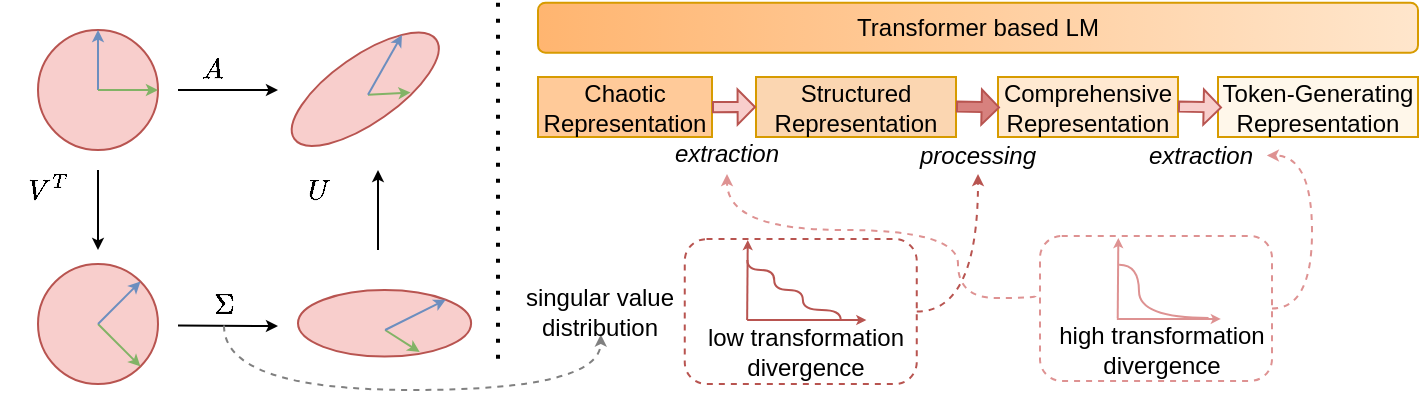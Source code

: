 <mxfile version="26.0.5">
  <diagram name="第 1 页" id="VQn5W2BCL7Dk8HYHTB_C">
    <mxGraphModel dx="925" dy="476" grid="1" gridSize="10" guides="1" tooltips="1" connect="1" arrows="1" fold="1" page="1" pageScale="1" pageWidth="827" pageHeight="1169" math="1" shadow="0">
      <root>
        <mxCell id="0" />
        <mxCell id="1" parent="0" />
        <mxCell id="j3C7fKV0iampDi246UAi-41" style="rounded=0;orthogonalLoop=1;jettySize=auto;html=1;endSize=3;strokeColor=#000000;" parent="1" edge="1">
          <mxGeometry relative="1" as="geometry">
            <mxPoint x="200" y="250" as="targetPoint" />
            <mxPoint x="150" y="250" as="sourcePoint" />
          </mxGeometry>
        </mxCell>
        <mxCell id="j3C7fKV0iampDi246UAi-43" style="rounded=0;orthogonalLoop=1;jettySize=auto;html=1;endSize=3;strokeColor=#000000;fontColor=#000000;" parent="1" edge="1">
          <mxGeometry relative="1" as="geometry">
            <mxPoint x="110" y="290" as="sourcePoint" />
            <mxPoint x="110" y="330" as="targetPoint" />
          </mxGeometry>
        </mxCell>
        <mxCell id="j3C7fKV0iampDi246UAi-6" value="" style="ellipse;whiteSpace=wrap;html=1;aspect=fixed;fillColor=#f8cecc;strokeColor=#b85450;" parent="1" vertex="1">
          <mxGeometry x="80" y="220" width="60" height="60" as="geometry" />
        </mxCell>
        <mxCell id="j3C7fKV0iampDi246UAi-12" value="" style="group" parent="1" vertex="1" connectable="0">
          <mxGeometry x="110" y="220" width="30" height="30" as="geometry" />
        </mxCell>
        <mxCell id="j3C7fKV0iampDi246UAi-10" value="" style="endArrow=classic;html=1;rounded=0;endSize=3;strokeColor=#6c8ebf;fillColor=#dae8fc;" parent="j3C7fKV0iampDi246UAi-12" edge="1">
          <mxGeometry width="50" height="50" relative="1" as="geometry">
            <mxPoint y="30" as="sourcePoint" />
            <mxPoint as="targetPoint" />
          </mxGeometry>
        </mxCell>
        <mxCell id="j3C7fKV0iampDi246UAi-11" value="" style="endArrow=classic;html=1;rounded=1;startSize=6;endSize=3;strokeColor=#82b366;curved=0;fillColor=#d5e8d4;" parent="1" edge="1">
          <mxGeometry width="50" height="50" relative="1" as="geometry">
            <mxPoint x="110" y="250" as="sourcePoint" />
            <mxPoint x="140" y="250" as="targetPoint" />
          </mxGeometry>
        </mxCell>
        <mxCell id="j3C7fKV0iampDi246UAi-40" value="" style="group;fillColor=none;" parent="1" vertex="1" connectable="0">
          <mxGeometry x="210.0" y="350" width="86.56" height="33.28" as="geometry" />
        </mxCell>
        <mxCell id="j3C7fKV0iampDi246UAi-7" value="" style="ellipse;whiteSpace=wrap;html=1;rotation=90;fillColor=#f8cecc;strokeColor=#b85450;" parent="j3C7fKV0iampDi246UAi-40" vertex="1">
          <mxGeometry x="26.64" y="-26.64" width="33.28" height="86.56" as="geometry" />
        </mxCell>
        <mxCell id="j3C7fKV0iampDi246UAi-25" value="" style="endArrow=classic;html=1;rounded=0;startSize=6;endSize=3;strokeColor=#82b366;entryX=0.931;entryY=0.297;entryDx=0;entryDy=0;entryPerimeter=0;fillColor=#d5e8d4;" parent="j3C7fKV0iampDi246UAi-40" target="j3C7fKV0iampDi246UAi-7" edge="1">
          <mxGeometry width="50" height="50" relative="1" as="geometry">
            <mxPoint x="43.56" y="20" as="sourcePoint" />
            <mxPoint x="51.702" y="33.442" as="targetPoint" />
          </mxGeometry>
        </mxCell>
        <mxCell id="j3C7fKV0iampDi246UAi-26" value="" style="endArrow=classic;html=1;rounded=0;endSize=3;strokeColor=#6c8ebf;entryX=0;entryY=0;entryDx=0;entryDy=0;fillColor=#dae8fc;" parent="j3C7fKV0iampDi246UAi-40" target="j3C7fKV0iampDi246UAi-7" edge="1">
          <mxGeometry width="50" height="50" relative="1" as="geometry">
            <mxPoint x="43.56" y="20" as="sourcePoint" />
            <mxPoint x="62.56" y="4" as="targetPoint" />
          </mxGeometry>
        </mxCell>
        <mxCell id="j3C7fKV0iampDi246UAi-42" value="$$A$$" style="text;html=1;align=center;verticalAlign=middle;whiteSpace=wrap;rounded=0;" parent="1" vertex="1">
          <mxGeometry x="154" y="230" width="26" height="20" as="geometry" />
        </mxCell>
        <mxCell id="j3C7fKV0iampDi246UAi-44" value="$$V^T$$" style="text;html=1;align=center;verticalAlign=middle;whiteSpace=wrap;rounded=0;fontColor=#000000;" parent="1" vertex="1">
          <mxGeometry x="70" y="290" width="30" height="20" as="geometry" />
        </mxCell>
        <mxCell id="j3C7fKV0iampDi246UAi-46" style="rounded=0;orthogonalLoop=1;jettySize=auto;html=1;strokeColor=#000000;endSize=3;fontColor=#000000;" parent="1" edge="1">
          <mxGeometry relative="1" as="geometry">
            <mxPoint x="200" y="368" as="targetPoint" />
            <mxPoint x="150" y="367.75" as="sourcePoint" />
          </mxGeometry>
        </mxCell>
        <mxCell id="I8N-EgYsibA7o2kJmNWz-29" style="edgeStyle=orthogonalEdgeStyle;rounded=0;orthogonalLoop=1;jettySize=auto;html=1;entryX=0.5;entryY=1;entryDx=0;entryDy=0;dashed=1;fillColor=#f8cecc;strokeColor=#808080;curved=1;endSize=3;" edge="1" parent="1" source="j3C7fKV0iampDi246UAi-47" target="j3C7fKV0iampDi246UAi-114">
          <mxGeometry relative="1" as="geometry">
            <Array as="points">
              <mxPoint x="173" y="400" />
              <mxPoint x="361" y="400" />
            </Array>
          </mxGeometry>
        </mxCell>
        <mxCell id="j3C7fKV0iampDi246UAi-47" value="$$\Sigma$$" style="text;html=1;align=center;verticalAlign=middle;whiteSpace=wrap;rounded=0;fontColor=#000000;" parent="1" vertex="1">
          <mxGeometry x="160" y="347" width="26" height="20.75" as="geometry" />
        </mxCell>
        <mxCell id="j3C7fKV0iampDi246UAi-48" style="rounded=0;orthogonalLoop=1;jettySize=auto;html=1;endArrow=none;endFill=0;startArrow=classic;startFill=1;endSize=3;strokeColor=#000000;startSize=3;fontColor=#000000;" parent="1" edge="1">
          <mxGeometry relative="1" as="geometry">
            <mxPoint x="250" y="290" as="sourcePoint" />
            <mxPoint x="250" y="330" as="targetPoint" />
          </mxGeometry>
        </mxCell>
        <mxCell id="j3C7fKV0iampDi246UAi-49" value="$$U$$" style="text;html=1;align=center;verticalAlign=middle;whiteSpace=wrap;rounded=0;fontColor=#000000;" parent="1" vertex="1">
          <mxGeometry x="210" y="290" width="20" height="20" as="geometry" />
        </mxCell>
        <mxCell id="j3C7fKV0iampDi246UAi-50" value="" style="endArrow=none;dashed=1;html=1;dashPattern=1 3;strokeWidth=2;rounded=0;" parent="1" edge="1">
          <mxGeometry width="50" height="50" relative="1" as="geometry">
            <mxPoint x="310" y="206.36" as="sourcePoint" />
            <mxPoint x="310" y="385.61" as="targetPoint" />
          </mxGeometry>
        </mxCell>
        <mxCell id="j3C7fKV0iampDi246UAi-51" value="Transformer based LM" style="rounded=1;whiteSpace=wrap;html=1;fillColor=#ffe6cc;strokeColor=#d79b00;gradientColor=#FFB570;gradientDirection=west;" parent="1" vertex="1">
          <mxGeometry x="330" y="206.36" width="440" height="25" as="geometry" />
        </mxCell>
        <mxCell id="j3C7fKV0iampDi246UAi-52" value="Chaotic Representation" style="text;html=1;align=center;verticalAlign=middle;whiteSpace=wrap;rounded=0;fillColor=#FFCA99;strokeColor=#d79b00;" parent="1" vertex="1">
          <mxGeometry x="330" y="243.5" width="87" height="30" as="geometry" />
        </mxCell>
        <mxCell id="j3C7fKV0iampDi246UAi-53" value="Token-Generating Representation" style="text;html=1;align=center;verticalAlign=middle;whiteSpace=wrap;rounded=0;fillColor=#FFF7EA;strokeColor=#d79b00;" parent="1" vertex="1">
          <mxGeometry x="670" y="243.5" width="100" height="30" as="geometry" />
        </mxCell>
        <mxCell id="j3C7fKV0iampDi246UAi-60" value="Structured Representation" style="text;html=1;align=center;verticalAlign=middle;whiteSpace=wrap;rounded=0;fillColor=#FBD6B1;strokeColor=#d79b00;" parent="1" vertex="1">
          <mxGeometry x="439" y="243.5" width="100" height="30" as="geometry" />
        </mxCell>
        <mxCell id="j3C7fKV0iampDi246UAi-67" style="rounded=0;orthogonalLoop=1;jettySize=auto;html=1;shape=flexArrow;endSize=2.565;strokeWidth=1;startSize=4;width=5.037;endWidth=11.515;fillColor=#f8cecc;strokeColor=#b85450;entryX=0;entryY=0.5;entryDx=0;entryDy=0;" parent="1" edge="1" target="j3C7fKV0iampDi246UAi-60">
          <mxGeometry relative="1" as="geometry">
            <mxPoint x="417.0" y="258.58" as="sourcePoint" />
            <mxPoint x="449" y="258.22" as="targetPoint" />
          </mxGeometry>
        </mxCell>
        <mxCell id="j3C7fKV0iampDi246UAi-36" value="" style="ellipse;whiteSpace=wrap;html=1;rotation=55;fillColor=#f8cecc;strokeColor=#b85450;" parent="1" vertex="1">
          <mxGeometry x="227.0" y="206.36" width="33.28" height="86.56" as="geometry" />
        </mxCell>
        <mxCell id="j3C7fKV0iampDi246UAi-37" value="" style="endArrow=classic;html=1;rounded=0;startSize=6;endSize=3;strokeColor=#82b366;entryX=0.931;entryY=0.297;entryDx=0;entryDy=0;entryPerimeter=0;fillColor=#d5e8d4;" parent="1" target="j3C7fKV0iampDi246UAi-36" edge="1">
          <mxGeometry width="50" height="50" relative="1" as="geometry">
            <mxPoint x="245.0" y="252.36" as="sourcePoint" />
            <mxPoint x="260.0" y="259.36" as="targetPoint" />
          </mxGeometry>
        </mxCell>
        <mxCell id="j3C7fKV0iampDi246UAi-38" value="" style="endArrow=classic;html=1;rounded=0;endSize=3;strokeColor=#6c8ebf;entryX=0;entryY=0;entryDx=0;entryDy=0;fillColor=#dae8fc;" parent="1" target="j3C7fKV0iampDi246UAi-36" edge="1">
          <mxGeometry width="50" height="50" relative="1" as="geometry">
            <mxPoint x="245.0" y="252.36" as="sourcePoint" />
            <mxPoint x="252.0" y="228.36" as="targetPoint" />
          </mxGeometry>
        </mxCell>
        <mxCell id="j3C7fKV0iampDi246UAi-30" value="" style="group" parent="1" vertex="1" connectable="0">
          <mxGeometry x="80" y="337" width="60" height="60" as="geometry" />
        </mxCell>
        <mxCell id="j3C7fKV0iampDi246UAi-16" value="" style="ellipse;whiteSpace=wrap;html=1;aspect=fixed;fillColor=#f8cecc;strokeColor=#b85450;" parent="j3C7fKV0iampDi246UAi-30" vertex="1">
          <mxGeometry width="60" height="60" as="geometry" />
        </mxCell>
        <mxCell id="j3C7fKV0iampDi246UAi-19" value="" style="endArrow=classic;html=1;rounded=0;startSize=6;endSize=3;strokeColor=#82b366;entryX=1;entryY=1;entryDx=0;entryDy=0;fillColor=#d5e8d4;" parent="j3C7fKV0iampDi246UAi-30" target="j3C7fKV0iampDi246UAi-16" edge="1">
          <mxGeometry width="50" height="50" relative="1" as="geometry">
            <mxPoint x="30" y="30" as="sourcePoint" />
            <mxPoint x="52.5" y="67.5" as="targetPoint" />
          </mxGeometry>
        </mxCell>
        <mxCell id="j3C7fKV0iampDi246UAi-18" value="" style="endArrow=classic;html=1;rounded=0;endSize=3;strokeColor=#6c8ebf;entryX=1;entryY=0;entryDx=0;entryDy=0;fillColor=#dae8fc;" parent="j3C7fKV0iampDi246UAi-30" target="j3C7fKV0iampDi246UAi-16" edge="1">
          <mxGeometry width="50" height="50" relative="1" as="geometry">
            <mxPoint x="30" y="30" as="sourcePoint" />
            <mxPoint x="22.5" y="15" as="targetPoint" />
          </mxGeometry>
        </mxCell>
        <mxCell id="j3C7fKV0iampDi246UAi-90" value="high transformation divergence" style="text;html=1;align=center;verticalAlign=middle;whiteSpace=wrap;rounded=0;" parent="1" vertex="1">
          <mxGeometry x="587.43" y="361.96" width="109.57" height="36" as="geometry" />
        </mxCell>
        <mxCell id="j3C7fKV0iampDi246UAi-91" value="processing" style="text;html=1;align=center;verticalAlign=middle;whiteSpace=wrap;rounded=0;fontColor=#000000;fontStyle=2" parent="1" vertex="1">
          <mxGeometry x="517.92" y="273.5" width="64.17" height="18.5" as="geometry" />
        </mxCell>
        <mxCell id="j3C7fKV0iampDi246UAi-98" value="extraction" style="text;html=1;align=center;verticalAlign=middle;whiteSpace=wrap;rounded=0;fontStyle=2" parent="1" vertex="1">
          <mxGeometry x="400" y="272" width="49" height="20" as="geometry" />
        </mxCell>
        <mxCell id="I8N-EgYsibA7o2kJmNWz-1" value="Comprehensive Representation" style="text;html=1;align=center;verticalAlign=middle;whiteSpace=wrap;rounded=0;fillColor=#FFE9D1;strokeColor=#d79b00;" vertex="1" parent="1">
          <mxGeometry x="560.0" y="243.5" width="90" height="30" as="geometry" />
        </mxCell>
        <mxCell id="I8N-EgYsibA7o2kJmNWz-2" value="extraction" style="text;html=1;align=center;verticalAlign=middle;whiteSpace=wrap;rounded=0;fontStyle=2" vertex="1" parent="1">
          <mxGeometry x="629.43" y="273.5" width="65" height="18.5" as="geometry" />
        </mxCell>
        <mxCell id="I8N-EgYsibA7o2kJmNWz-3" style="rounded=0;orthogonalLoop=1;jettySize=auto;html=1;shape=flexArrow;endSize=2.565;strokeWidth=1;startSize=4;width=5.037;endWidth=11.515;fillColor=#D7817E;strokeColor=#b85450;entryX=0;entryY=0.5;entryDx=0;entryDy=0;" edge="1" parent="1">
          <mxGeometry relative="1" as="geometry">
            <mxPoint x="539" y="258.29" as="sourcePoint" />
            <mxPoint x="561" y="258.71" as="targetPoint" />
          </mxGeometry>
        </mxCell>
        <mxCell id="I8N-EgYsibA7o2kJmNWz-4" style="rounded=0;orthogonalLoop=1;jettySize=auto;html=1;shape=flexArrow;endSize=2.565;strokeWidth=1;startSize=4;width=5.037;endWidth=11.515;fillColor=#f8cecc;strokeColor=#b85450;entryX=0;entryY=0.5;entryDx=0;entryDy=0;" edge="1" parent="1">
          <mxGeometry relative="1" as="geometry">
            <mxPoint x="650" y="258.29" as="sourcePoint" />
            <mxPoint x="672" y="258.71" as="targetPoint" />
          </mxGeometry>
        </mxCell>
        <mxCell id="j3C7fKV0iampDi246UAi-88" value="low transformation divergence" style="text;html=1;align=center;verticalAlign=middle;whiteSpace=wrap;rounded=0;fontSize=12;" parent="1" vertex="1">
          <mxGeometry x="409.38" y="365.46" width="110" height="31" as="geometry" />
        </mxCell>
        <mxCell id="j3C7fKV0iampDi246UAi-115" value="" style="group" parent="1" vertex="1" connectable="0">
          <mxGeometry x="434.574" y="325" width="59.606" height="40" as="geometry" />
        </mxCell>
        <mxCell id="j3C7fKV0iampDi246UAi-93" value="" style="endArrow=classic;html=1;rounded=0;strokeWidth=1;endSize=2;strokeColor=#b85450;fillColor=#f8cecc;" parent="j3C7fKV0iampDi246UAi-115" edge="1">
          <mxGeometry width="50" height="50" relative="1" as="geometry">
            <mxPoint y="40" as="sourcePoint" />
            <mxPoint x="0.309" as="targetPoint" />
          </mxGeometry>
        </mxCell>
        <mxCell id="j3C7fKV0iampDi246UAi-94" value="" style="endArrow=classic;html=1;rounded=0;strokeWidth=1;endSize=2;strokeColor=#b85450;fillColor=#f8cecc;" parent="j3C7fKV0iampDi246UAi-115" edge="1">
          <mxGeometry width="50" height="50" relative="1" as="geometry">
            <mxPoint y="40" as="sourcePoint" />
            <mxPoint x="59.606" y="40" as="targetPoint" />
          </mxGeometry>
        </mxCell>
        <mxCell id="j3C7fKV0iampDi246UAi-96" value="" style="endArrow=none;html=1;rounded=0;edgeStyle=orthogonalEdgeStyle;curved=1;strokeColor=#b85450;fillColor=#f8cecc;" parent="j3C7fKV0iampDi246UAi-115" edge="1">
          <mxGeometry width="50" height="50" relative="1" as="geometry">
            <mxPoint x="0.086" y="10" as="sourcePoint" />
            <mxPoint x="46.814" y="40" as="targetPoint" />
            <Array as="points">
              <mxPoint x="0.086" y="15" />
              <mxPoint x="13.505" y="15" />
              <mxPoint x="13.505" y="25" />
              <mxPoint x="27.883" y="25" />
              <mxPoint x="27.883" y="35" />
              <mxPoint x="47.053" y="35" />
            </Array>
          </mxGeometry>
        </mxCell>
        <mxCell id="I8N-EgYsibA7o2kJmNWz-23" style="edgeStyle=orthogonalEdgeStyle;rounded=0;orthogonalLoop=1;jettySize=auto;html=1;entryX=0.5;entryY=1;entryDx=0;entryDy=0;curved=1;dashed=1;fillColor=#f8cecc;strokeColor=#b85450;exitX=1;exitY=0.5;exitDx=0;exitDy=0;endSize=3;" edge="1" parent="1" source="I8N-EgYsibA7o2kJmNWz-5" target="j3C7fKV0iampDi246UAi-91">
          <mxGeometry relative="1" as="geometry">
            <mxPoint x="550.005" y="315.5" as="targetPoint" />
          </mxGeometry>
        </mxCell>
        <mxCell id="I8N-EgYsibA7o2kJmNWz-5" value="" style="rounded=1;whiteSpace=wrap;html=1;fillColor=none;dashed=1;strokeColor=#b85450;" vertex="1" parent="1">
          <mxGeometry x="403.38" y="324.54" width="116" height="72.46" as="geometry" />
        </mxCell>
        <mxCell id="j3C7fKV0iampDi246UAi-100" value="" style="endArrow=classic;html=1;rounded=0;strokeWidth=1;endSize=2;strokeColor=#DE9292;" parent="1" edge="1">
          <mxGeometry width="50" height="50" relative="1" as="geometry">
            <mxPoint x="619.857" y="364" as="sourcePoint" />
            <mxPoint x="620.168" y="324" as="targetPoint" />
          </mxGeometry>
        </mxCell>
        <mxCell id="j3C7fKV0iampDi246UAi-101" value="" style="endArrow=classic;html=1;rounded=0;strokeWidth=1;endSize=2;strokeColor=#DE9292;" parent="1" edge="1">
          <mxGeometry width="50" height="50" relative="1" as="geometry">
            <mxPoint x="619.427" y="364.46" as="sourcePoint" />
            <mxPoint x="671.427" y="364.46" as="targetPoint" />
          </mxGeometry>
        </mxCell>
        <mxCell id="j3C7fKV0iampDi246UAi-102" value="" style="endArrow=none;html=1;rounded=0;strokeColor=#DE9292;edgeStyle=orthogonalEdgeStyle;curved=1;" parent="1" edge="1">
          <mxGeometry width="50" height="50" relative="1" as="geometry">
            <mxPoint x="620.554" y="337.333" as="sourcePoint" />
            <mxPoint x="665.282" y="364" as="targetPoint" />
            <Array as="points">
              <mxPoint x="630.51" y="337.333" />
              <mxPoint x="630.51" y="364" />
            </Array>
          </mxGeometry>
        </mxCell>
        <mxCell id="j3C7fKV0iampDi246UAi-114" value="singular value distribution" style="text;html=1;align=center;verticalAlign=middle;whiteSpace=wrap;rounded=0;fontSize=12;fontFamily=Helvetica;" parent="1" vertex="1">
          <mxGeometry x="313.38" y="349.27" width="96" height="23" as="geometry" />
        </mxCell>
        <mxCell id="I8N-EgYsibA7o2kJmNWz-24" style="edgeStyle=orthogonalEdgeStyle;rounded=0;orthogonalLoop=1;jettySize=auto;html=1;entryX=0.5;entryY=1;entryDx=0;entryDy=0;curved=1;fillColor=#f8cecc;strokeColor=#DE9292;dashed=1;exitX=-0.019;exitY=0.414;exitDx=0;exitDy=0;exitPerimeter=0;endSize=3;" edge="1" parent="1" source="I8N-EgYsibA7o2kJmNWz-16" target="j3C7fKV0iampDi246UAi-98">
          <mxGeometry relative="1" as="geometry">
            <mxPoint x="424.5" y="314" as="targetPoint" />
            <Array as="points">
              <mxPoint x="540" y="354" />
              <mxPoint x="540" y="320" />
              <mxPoint x="424" y="320" />
            </Array>
          </mxGeometry>
        </mxCell>
        <mxCell id="I8N-EgYsibA7o2kJmNWz-27" style="edgeStyle=orthogonalEdgeStyle;rounded=0;orthogonalLoop=1;jettySize=auto;html=1;entryX=1;entryY=0.5;entryDx=0;entryDy=0;exitX=1;exitY=0.5;exitDx=0;exitDy=0;curved=1;dashed=1;strokeColor=#DE9292;endSize=3;" edge="1" parent="1" source="I8N-EgYsibA7o2kJmNWz-16" target="I8N-EgYsibA7o2kJmNWz-2">
          <mxGeometry relative="1" as="geometry" />
        </mxCell>
        <mxCell id="I8N-EgYsibA7o2kJmNWz-16" value="" style="rounded=1;whiteSpace=wrap;html=1;fillColor=none;dashed=1;strokeColor=#DE9292;" vertex="1" parent="1">
          <mxGeometry x="581.0" y="323" width="116" height="72.46" as="geometry" />
        </mxCell>
      </root>
    </mxGraphModel>
  </diagram>
</mxfile>
